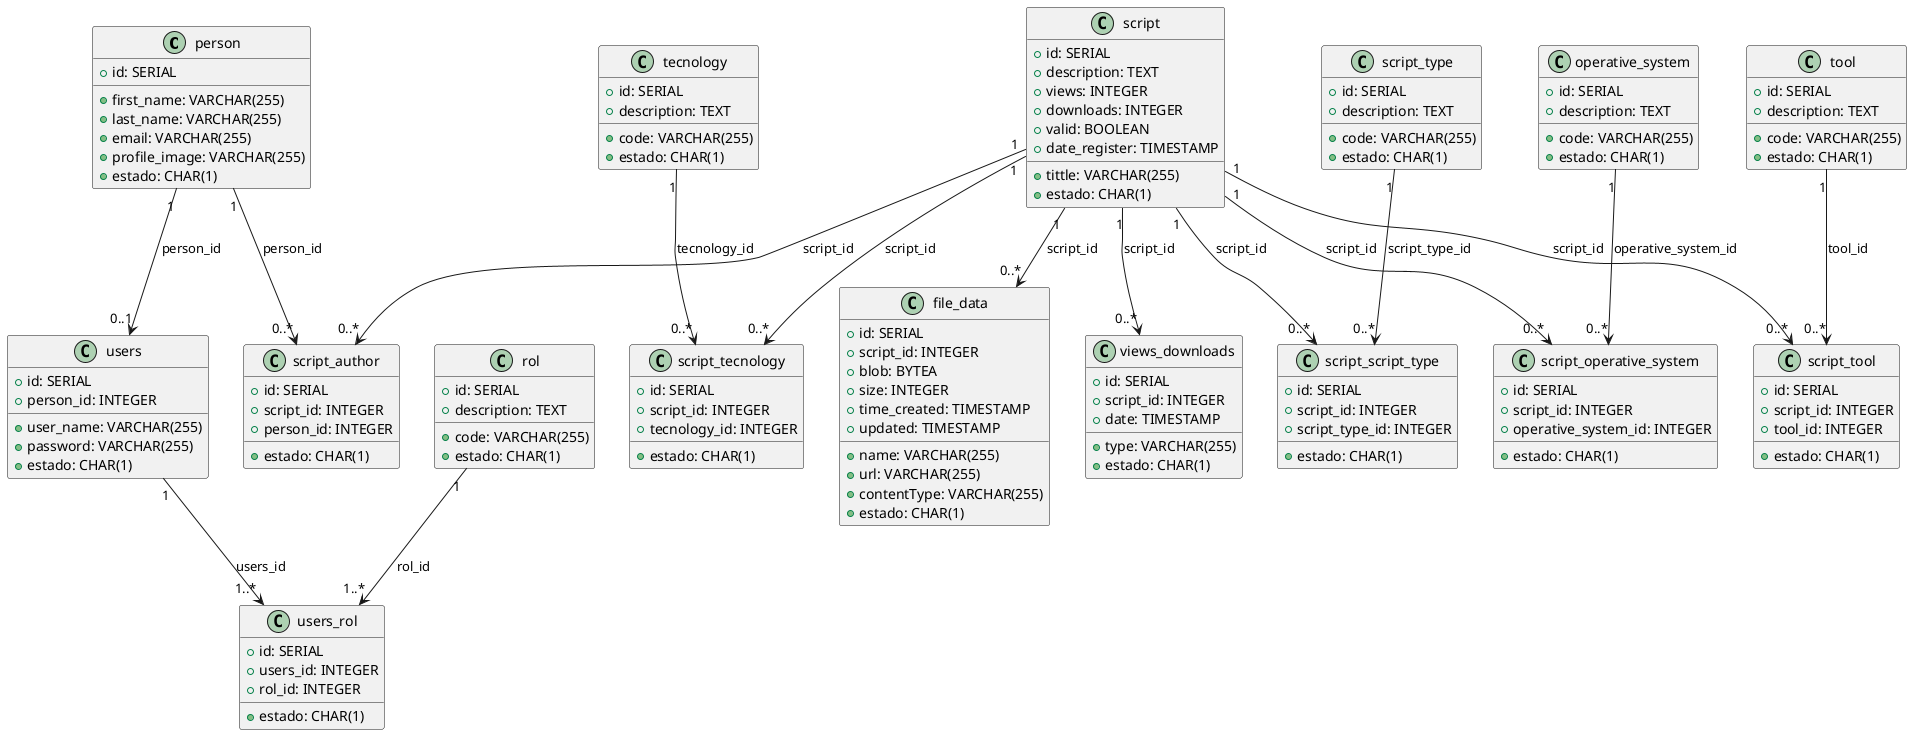 @startuml



class person {
    +id: SERIAL
    +first_name: VARCHAR(255)
    +last_name: VARCHAR(255)
    +email: VARCHAR(255)
    +profile_image: VARCHAR(255)
    +estado: CHAR(1)
}

class users {
    +id: SERIAL
    +user_name: VARCHAR(255)
    +password: VARCHAR(255)
    +person_id: INTEGER
    +estado: CHAR(1)
}

class rol {
    +id: SERIAL
    +code: VARCHAR(255)
    +description: TEXT
    +estado: CHAR(1)
}

class users_rol {
    +id: SERIAL
    +users_id: INTEGER
    +rol_id: INTEGER
    +estado: CHAR(1)
}

class script {
    +id: SERIAL
    +tittle: VARCHAR(255)
    +description: TEXT
    +views: INTEGER
    +downloads: INTEGER
    +valid: BOOLEAN
    +date_register: TIMESTAMP
    +estado: CHAR(1)
}

class script_author {
    +id: SERIAL
    +script_id: INTEGER
    +person_id: INTEGER
    +estado: CHAR(1)
}

class tecnology {
    +id: SERIAL
    +code: VARCHAR(255)
    +description: TEXT
    +estado: CHAR(1)
}

class script_tecnology {
    +id: SERIAL
    +script_id: INTEGER
    +tecnology_id: INTEGER
    +estado: CHAR(1)
}

class tool {
    +id: SERIAL
    +code: VARCHAR(255)
    +description: TEXT
    +estado: CHAR(1)
}

class script_tool {
    +id: SERIAL
    +script_id: INTEGER
    +tool_id: INTEGER
    +estado: CHAR(1)
}

class script_type {
    +id: SERIAL
    +code: VARCHAR(255)
    +description: TEXT
    +estado: CHAR(1)
}

class script_script_type {
    +id: SERIAL
    +script_id: INTEGER
    +script_type_id: INTEGER
    +estado: CHAR(1)
}

class operative_system {
    +id: SERIAL
    +code: VARCHAR(255)
    +description: TEXT
    +estado: CHAR(1)
}

class script_operative_system {
    +id: SERIAL
    +script_id: INTEGER
    +operative_system_id: INTEGER
    +estado: CHAR(1)
}

class views_downloads {
    +id: SERIAL
    +script_id: INTEGER
    +date: TIMESTAMP
    +type: VARCHAR(255)
    +estado: CHAR(1)
}

class file_data {
    +id: SERIAL
    +script_id: INTEGER
    +name: VARCHAR(255)
    +url: VARCHAR(255)
    +blob: BYTEA
    +contentType: VARCHAR(255)
    +size: INTEGER
    +time_created: TIMESTAMP
    +updated: TIMESTAMP
    +estado: CHAR(1)
}

person "1" --> "0..1" users : person_id
users "1" --> "1..*" users_rol : users_id
rol "1" --> "1..*" users_rol : rol_id
script "1" --> "0..*" script_author : script_id
person "1" --> "0..*" script_author : person_id
script "1" --> "0..*" script_tecnology : script_id
tecnology "1" --> "0..*" script_tecnology : tecnology_id
script "1" --> "0..*" script_tool : script_id
tool "1" --> "0..*" script_tool : tool_id
script "1" --> "0..*" script_script_type : script_id
script_type "1" --> "0..*" script_script_type : script_type_id
script "1" --> "0..*" script_operative_system : script_id
operative_system "1" --> "0..*" script_operative_system : operative_system_id
script "1" --> "0..*" views_downloads : script_id
script "1" --> "0..*" file_data : script_id

@enduml
